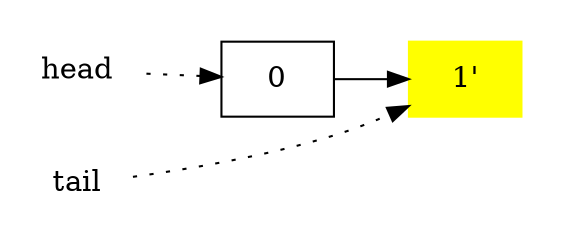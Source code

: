 digraph G {
    rankdir=LR

    subgraph X {
        rank=same
        node [color=white]

        head
        tail
    }

    subgraph cluster1 {
        style=invis
        node [shape=box]

        0
        "1'" [style=filled,color=yellow]
    }

    0 -> "1'"
    head -> 0 [style=dotted]
    tail -> "1'" [style=dotted]
}

